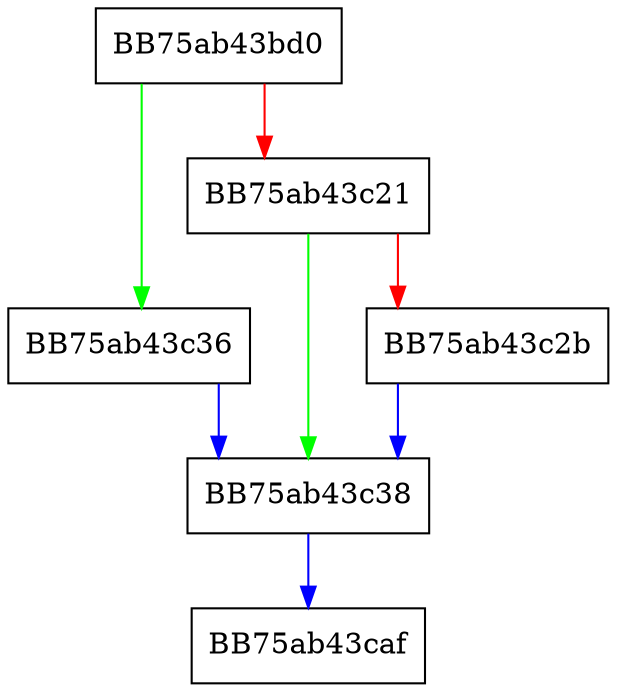 digraph RemoveSampleSubmissionContext {
  node [shape="box"];
  graph [splines=ortho];
  BB75ab43bd0 -> BB75ab43c36 [color="green"];
  BB75ab43bd0 -> BB75ab43c21 [color="red"];
  BB75ab43c21 -> BB75ab43c38 [color="green"];
  BB75ab43c21 -> BB75ab43c2b [color="red"];
  BB75ab43c2b -> BB75ab43c38 [color="blue"];
  BB75ab43c36 -> BB75ab43c38 [color="blue"];
  BB75ab43c38 -> BB75ab43caf [color="blue"];
}